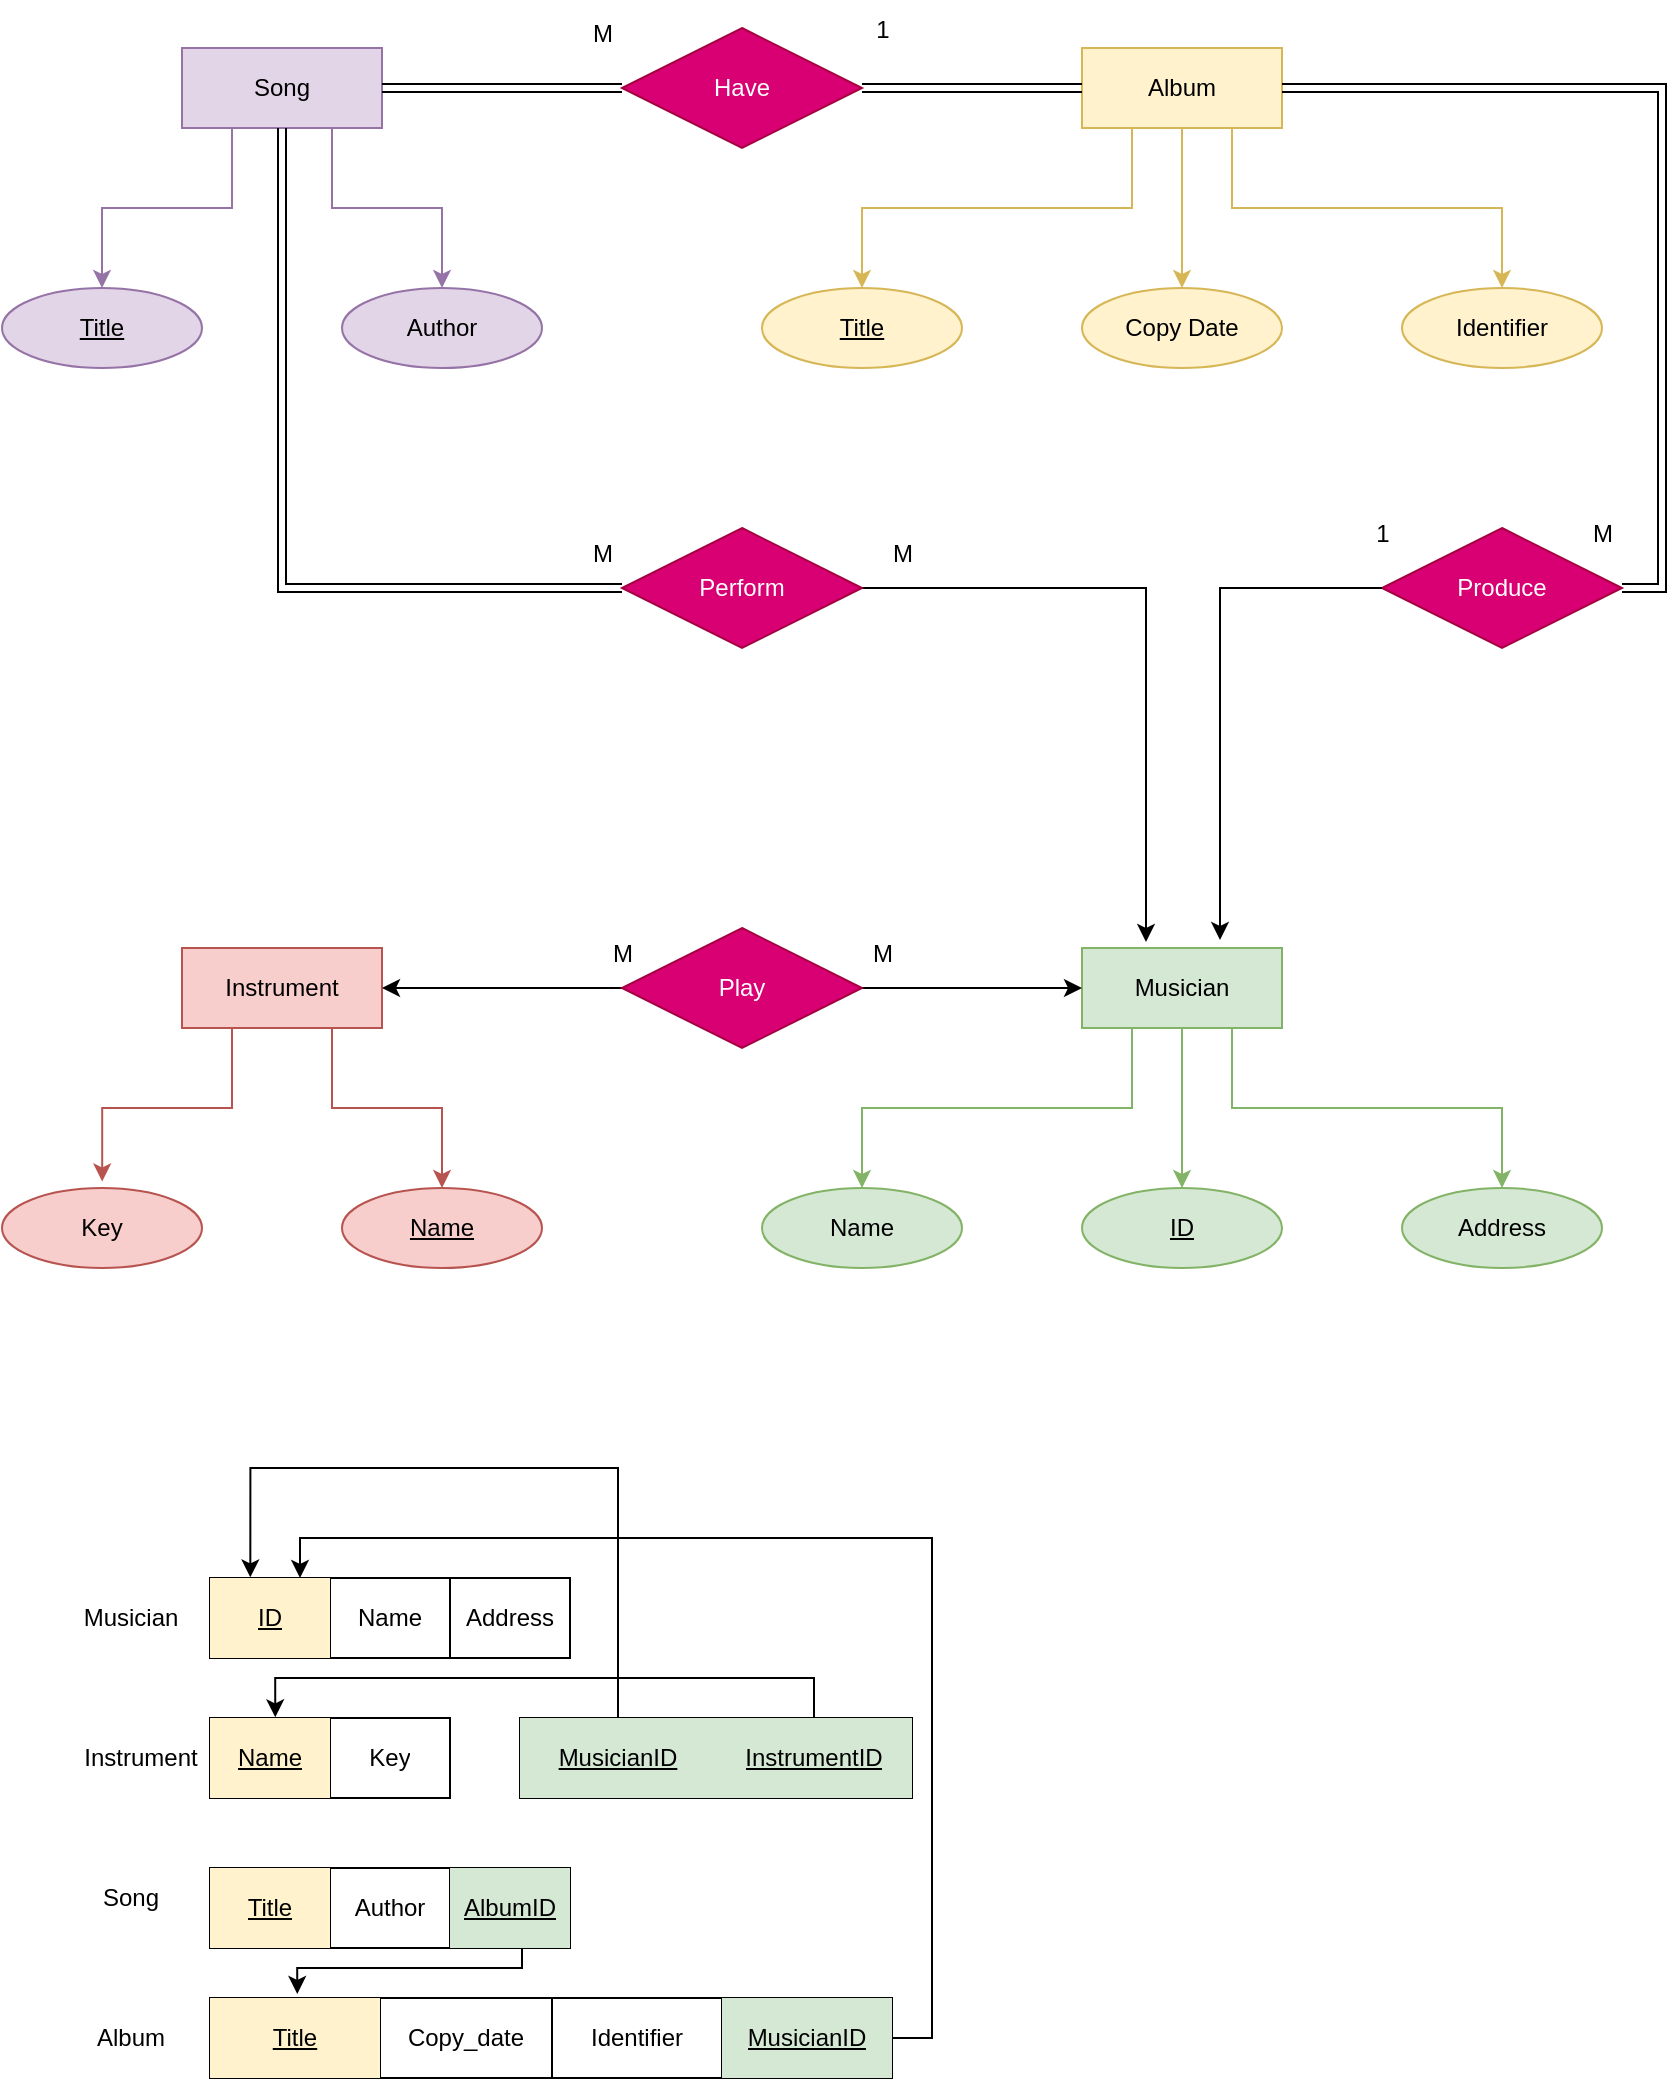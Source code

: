 <mxfile version="25.0.1">
  <diagram name="Page-1" id="6nwoPm9bjf4U3ryjuL-o">
    <mxGraphModel dx="2049" dy="1151" grid="1" gridSize="10" guides="1" tooltips="1" connect="1" arrows="1" fold="1" page="1" pageScale="1" pageWidth="1654" pageHeight="2336" math="0" shadow="0">
      <root>
        <mxCell id="0" />
        <mxCell id="1" parent="0" />
        <mxCell id="gi1o_FaKeHN2E4BRPbJ4-5" style="edgeStyle=orthogonalEdgeStyle;rounded=0;orthogonalLoop=1;jettySize=auto;html=1;exitX=0.75;exitY=1;exitDx=0;exitDy=0;entryX=0.5;entryY=0;entryDx=0;entryDy=0;fillColor=#d5e8d4;strokeColor=#82b366;" edge="1" parent="1" source="gi1o_FaKeHN2E4BRPbJ4-1" target="gi1o_FaKeHN2E4BRPbJ4-3">
          <mxGeometry relative="1" as="geometry" />
        </mxCell>
        <mxCell id="gi1o_FaKeHN2E4BRPbJ4-6" style="edgeStyle=orthogonalEdgeStyle;rounded=0;orthogonalLoop=1;jettySize=auto;html=1;exitX=0.5;exitY=1;exitDx=0;exitDy=0;entryX=0.5;entryY=0;entryDx=0;entryDy=0;fillColor=#d5e8d4;strokeColor=#82b366;" edge="1" parent="1" source="gi1o_FaKeHN2E4BRPbJ4-1" target="gi1o_FaKeHN2E4BRPbJ4-2">
          <mxGeometry relative="1" as="geometry" />
        </mxCell>
        <mxCell id="gi1o_FaKeHN2E4BRPbJ4-7" style="edgeStyle=orthogonalEdgeStyle;rounded=0;orthogonalLoop=1;jettySize=auto;html=1;exitX=0.25;exitY=1;exitDx=0;exitDy=0;entryX=0.5;entryY=0;entryDx=0;entryDy=0;fillColor=#d5e8d4;strokeColor=#82b366;" edge="1" parent="1" source="gi1o_FaKeHN2E4BRPbJ4-1" target="gi1o_FaKeHN2E4BRPbJ4-4">
          <mxGeometry relative="1" as="geometry" />
        </mxCell>
        <mxCell id="gi1o_FaKeHN2E4BRPbJ4-1" value="Musician" style="whiteSpace=wrap;html=1;align=center;fillColor=#d5e8d4;strokeColor=#82b366;" vertex="1" parent="1">
          <mxGeometry x="970" y="690" width="100" height="40" as="geometry" />
        </mxCell>
        <mxCell id="gi1o_FaKeHN2E4BRPbJ4-2" value="ID" style="ellipse;whiteSpace=wrap;html=1;align=center;fontStyle=4;fillColor=#d5e8d4;strokeColor=#82b366;" vertex="1" parent="1">
          <mxGeometry x="970" y="810" width="100" height="40" as="geometry" />
        </mxCell>
        <mxCell id="gi1o_FaKeHN2E4BRPbJ4-3" value="Address" style="ellipse;whiteSpace=wrap;html=1;align=center;fillColor=#d5e8d4;strokeColor=#82b366;" vertex="1" parent="1">
          <mxGeometry x="1130" y="810" width="100" height="40" as="geometry" />
        </mxCell>
        <mxCell id="gi1o_FaKeHN2E4BRPbJ4-4" value="Name" style="ellipse;whiteSpace=wrap;html=1;align=center;fillColor=#d5e8d4;strokeColor=#82b366;" vertex="1" parent="1">
          <mxGeometry x="810" y="810" width="100" height="40" as="geometry" />
        </mxCell>
        <mxCell id="gi1o_FaKeHN2E4BRPbJ4-15" style="edgeStyle=orthogonalEdgeStyle;rounded=0;orthogonalLoop=1;jettySize=auto;html=1;exitX=0.75;exitY=1;exitDx=0;exitDy=0;entryX=0.5;entryY=0;entryDx=0;entryDy=0;fillColor=#f8cecc;strokeColor=#b85450;" edge="1" parent="1" source="gi1o_FaKeHN2E4BRPbJ4-12" target="gi1o_FaKeHN2E4BRPbJ4-13">
          <mxGeometry relative="1" as="geometry" />
        </mxCell>
        <mxCell id="gi1o_FaKeHN2E4BRPbJ4-12" value="Instrument" style="whiteSpace=wrap;html=1;align=center;fillColor=#f8cecc;strokeColor=#b85450;" vertex="1" parent="1">
          <mxGeometry x="520" y="690" width="100" height="40" as="geometry" />
        </mxCell>
        <mxCell id="gi1o_FaKeHN2E4BRPbJ4-13" value="&lt;u&gt;Name&lt;/u&gt;" style="ellipse;whiteSpace=wrap;html=1;align=center;fillColor=#f8cecc;strokeColor=#b85450;" vertex="1" parent="1">
          <mxGeometry x="600" y="810" width="100" height="40" as="geometry" />
        </mxCell>
        <mxCell id="gi1o_FaKeHN2E4BRPbJ4-14" value="Key" style="ellipse;whiteSpace=wrap;html=1;align=center;fillColor=#f8cecc;strokeColor=#b85450;" vertex="1" parent="1">
          <mxGeometry x="430" y="810" width="100" height="40" as="geometry" />
        </mxCell>
        <mxCell id="gi1o_FaKeHN2E4BRPbJ4-16" style="edgeStyle=orthogonalEdgeStyle;rounded=0;orthogonalLoop=1;jettySize=auto;html=1;exitX=0.25;exitY=1;exitDx=0;exitDy=0;entryX=0.501;entryY=-0.082;entryDx=0;entryDy=0;entryPerimeter=0;fillColor=#f8cecc;strokeColor=#b85450;" edge="1" parent="1" source="gi1o_FaKeHN2E4BRPbJ4-12" target="gi1o_FaKeHN2E4BRPbJ4-14">
          <mxGeometry relative="1" as="geometry" />
        </mxCell>
        <mxCell id="gi1o_FaKeHN2E4BRPbJ4-21" style="edgeStyle=orthogonalEdgeStyle;rounded=0;orthogonalLoop=1;jettySize=auto;html=1;exitX=0.75;exitY=1;exitDx=0;exitDy=0;entryX=0.5;entryY=0;entryDx=0;entryDy=0;fillColor=#fff2cc;strokeColor=#d6b656;" edge="1" parent="1" source="gi1o_FaKeHN2E4BRPbJ4-17" target="gi1o_FaKeHN2E4BRPbJ4-18">
          <mxGeometry relative="1" as="geometry" />
        </mxCell>
        <mxCell id="gi1o_FaKeHN2E4BRPbJ4-22" style="edgeStyle=orthogonalEdgeStyle;rounded=0;orthogonalLoop=1;jettySize=auto;html=1;exitX=0.5;exitY=1;exitDx=0;exitDy=0;entryX=0.5;entryY=0;entryDx=0;entryDy=0;fillColor=#fff2cc;strokeColor=#d6b656;" edge="1" parent="1" source="gi1o_FaKeHN2E4BRPbJ4-17" target="gi1o_FaKeHN2E4BRPbJ4-19">
          <mxGeometry relative="1" as="geometry" />
        </mxCell>
        <mxCell id="gi1o_FaKeHN2E4BRPbJ4-23" style="edgeStyle=orthogonalEdgeStyle;rounded=0;orthogonalLoop=1;jettySize=auto;html=1;exitX=0.25;exitY=1;exitDx=0;exitDy=0;entryX=0.5;entryY=0;entryDx=0;entryDy=0;fillColor=#fff2cc;strokeColor=#d6b656;" edge="1" parent="1" source="gi1o_FaKeHN2E4BRPbJ4-17" target="gi1o_FaKeHN2E4BRPbJ4-20">
          <mxGeometry relative="1" as="geometry" />
        </mxCell>
        <mxCell id="gi1o_FaKeHN2E4BRPbJ4-17" value="Album" style="whiteSpace=wrap;html=1;align=center;fillColor=#fff2cc;strokeColor=#d6b656;" vertex="1" parent="1">
          <mxGeometry x="970" y="240" width="100" height="40" as="geometry" />
        </mxCell>
        <mxCell id="gi1o_FaKeHN2E4BRPbJ4-18" value="Identifier" style="ellipse;whiteSpace=wrap;html=1;align=center;fillColor=#fff2cc;strokeColor=#d6b656;" vertex="1" parent="1">
          <mxGeometry x="1130" y="360" width="100" height="40" as="geometry" />
        </mxCell>
        <mxCell id="gi1o_FaKeHN2E4BRPbJ4-19" value="Copy Date" style="ellipse;whiteSpace=wrap;html=1;align=center;fillColor=#fff2cc;strokeColor=#d6b656;" vertex="1" parent="1">
          <mxGeometry x="970" y="360" width="100" height="40" as="geometry" />
        </mxCell>
        <mxCell id="gi1o_FaKeHN2E4BRPbJ4-20" value="&lt;u&gt;Title&lt;/u&gt;" style="ellipse;whiteSpace=wrap;html=1;align=center;fillColor=#fff2cc;strokeColor=#d6b656;" vertex="1" parent="1">
          <mxGeometry x="810" y="360" width="100" height="40" as="geometry" />
        </mxCell>
        <mxCell id="gi1o_FaKeHN2E4BRPbJ4-27" style="edgeStyle=orthogonalEdgeStyle;rounded=0;orthogonalLoop=1;jettySize=auto;html=1;exitX=0.75;exitY=1;exitDx=0;exitDy=0;entryX=0.5;entryY=0;entryDx=0;entryDy=0;fillColor=#e1d5e7;strokeColor=#9673a6;" edge="1" parent="1" source="gi1o_FaKeHN2E4BRPbJ4-24" target="gi1o_FaKeHN2E4BRPbJ4-25">
          <mxGeometry relative="1" as="geometry" />
        </mxCell>
        <mxCell id="gi1o_FaKeHN2E4BRPbJ4-28" style="edgeStyle=orthogonalEdgeStyle;rounded=0;orthogonalLoop=1;jettySize=auto;html=1;exitX=0.25;exitY=1;exitDx=0;exitDy=0;entryX=0.5;entryY=0;entryDx=0;entryDy=0;fillColor=#e1d5e7;strokeColor=#9673a6;" edge="1" parent="1" source="gi1o_FaKeHN2E4BRPbJ4-24" target="gi1o_FaKeHN2E4BRPbJ4-26">
          <mxGeometry relative="1" as="geometry" />
        </mxCell>
        <mxCell id="gi1o_FaKeHN2E4BRPbJ4-24" value="Song" style="rounded=0;arcSize=10;whiteSpace=wrap;html=1;align=center;fillColor=#e1d5e7;strokeColor=#9673a6;" vertex="1" parent="1">
          <mxGeometry x="520" y="240" width="100" height="40" as="geometry" />
        </mxCell>
        <mxCell id="gi1o_FaKeHN2E4BRPbJ4-25" value="Author" style="ellipse;whiteSpace=wrap;html=1;align=center;fillColor=#e1d5e7;strokeColor=#9673a6;" vertex="1" parent="1">
          <mxGeometry x="600" y="360" width="100" height="40" as="geometry" />
        </mxCell>
        <mxCell id="gi1o_FaKeHN2E4BRPbJ4-26" value="&lt;u&gt;Title&lt;/u&gt;" style="ellipse;whiteSpace=wrap;html=1;align=center;fillColor=#e1d5e7;strokeColor=#9673a6;" vertex="1" parent="1">
          <mxGeometry x="430" y="360" width="100" height="40" as="geometry" />
        </mxCell>
        <mxCell id="gi1o_FaKeHN2E4BRPbJ4-30" style="edgeStyle=orthogonalEdgeStyle;rounded=0;orthogonalLoop=1;jettySize=auto;html=1;exitX=1;exitY=0.5;exitDx=0;exitDy=0;" edge="1" parent="1" source="gi1o_FaKeHN2E4BRPbJ4-29" target="gi1o_FaKeHN2E4BRPbJ4-1">
          <mxGeometry relative="1" as="geometry" />
        </mxCell>
        <mxCell id="gi1o_FaKeHN2E4BRPbJ4-31" style="edgeStyle=orthogonalEdgeStyle;rounded=0;orthogonalLoop=1;jettySize=auto;html=1;exitX=0;exitY=0.5;exitDx=0;exitDy=0;entryX=1;entryY=0.5;entryDx=0;entryDy=0;" edge="1" parent="1" source="gi1o_FaKeHN2E4BRPbJ4-29" target="gi1o_FaKeHN2E4BRPbJ4-12">
          <mxGeometry relative="1" as="geometry" />
        </mxCell>
        <mxCell id="gi1o_FaKeHN2E4BRPbJ4-29" value="Play" style="shape=rhombus;perimeter=rhombusPerimeter;whiteSpace=wrap;html=1;align=center;fillColor=#d80073;fontColor=#ffffff;strokeColor=#A50040;" vertex="1" parent="1">
          <mxGeometry x="740" y="680" width="120" height="60" as="geometry" />
        </mxCell>
        <mxCell id="gi1o_FaKeHN2E4BRPbJ4-32" value="M" style="text;html=1;align=center;verticalAlign=middle;resizable=0;points=[];autosize=1;strokeColor=none;fillColor=none;" vertex="1" parent="1">
          <mxGeometry x="855" y="678" width="30" height="30" as="geometry" />
        </mxCell>
        <mxCell id="gi1o_FaKeHN2E4BRPbJ4-33" value="M" style="text;html=1;align=center;verticalAlign=middle;resizable=0;points=[];autosize=1;strokeColor=none;fillColor=none;" vertex="1" parent="1">
          <mxGeometry x="725" y="678" width="30" height="30" as="geometry" />
        </mxCell>
        <mxCell id="gi1o_FaKeHN2E4BRPbJ4-36" style="edgeStyle=orthogonalEdgeStyle;rounded=0;orthogonalLoop=1;jettySize=auto;html=1;exitX=0;exitY=0.5;exitDx=0;exitDy=0;shape=link;" edge="1" parent="1" source="gi1o_FaKeHN2E4BRPbJ4-34" target="gi1o_FaKeHN2E4BRPbJ4-24">
          <mxGeometry relative="1" as="geometry" />
        </mxCell>
        <mxCell id="gi1o_FaKeHN2E4BRPbJ4-37" style="edgeStyle=orthogonalEdgeStyle;rounded=0;orthogonalLoop=1;jettySize=auto;html=1;exitX=1;exitY=0.5;exitDx=0;exitDy=0;entryX=0;entryY=0.5;entryDx=0;entryDy=0;shape=link;" edge="1" parent="1" source="gi1o_FaKeHN2E4BRPbJ4-34" target="gi1o_FaKeHN2E4BRPbJ4-17">
          <mxGeometry relative="1" as="geometry" />
        </mxCell>
        <mxCell id="gi1o_FaKeHN2E4BRPbJ4-34" value="Have" style="shape=rhombus;perimeter=rhombusPerimeter;whiteSpace=wrap;html=1;align=center;fillColor=#d80073;fontColor=#ffffff;strokeColor=#A50040;" vertex="1" parent="1">
          <mxGeometry x="740" y="230" width="120" height="60" as="geometry" />
        </mxCell>
        <mxCell id="gi1o_FaKeHN2E4BRPbJ4-38" value="M" style="text;html=1;align=center;verticalAlign=middle;resizable=0;points=[];autosize=1;strokeColor=none;fillColor=none;" vertex="1" parent="1">
          <mxGeometry x="715" y="218" width="30" height="30" as="geometry" />
        </mxCell>
        <mxCell id="gi1o_FaKeHN2E4BRPbJ4-39" value="1" style="text;html=1;align=center;verticalAlign=middle;resizable=0;points=[];autosize=1;strokeColor=none;fillColor=none;" vertex="1" parent="1">
          <mxGeometry x="855" y="216" width="30" height="30" as="geometry" />
        </mxCell>
        <mxCell id="gi1o_FaKeHN2E4BRPbJ4-42" style="edgeStyle=orthogonalEdgeStyle;rounded=0;orthogonalLoop=1;jettySize=auto;html=1;exitX=0;exitY=0.5;exitDx=0;exitDy=0;entryX=0.5;entryY=1;entryDx=0;entryDy=0;shape=link;" edge="1" parent="1" source="gi1o_FaKeHN2E4BRPbJ4-40" target="gi1o_FaKeHN2E4BRPbJ4-24">
          <mxGeometry relative="1" as="geometry" />
        </mxCell>
        <mxCell id="gi1o_FaKeHN2E4BRPbJ4-43" style="edgeStyle=orthogonalEdgeStyle;rounded=0;orthogonalLoop=1;jettySize=auto;html=1;exitX=1;exitY=0.5;exitDx=0;exitDy=0;entryX=0.32;entryY=-0.075;entryDx=0;entryDy=0;entryPerimeter=0;" edge="1" parent="1" source="gi1o_FaKeHN2E4BRPbJ4-40" target="gi1o_FaKeHN2E4BRPbJ4-1">
          <mxGeometry relative="1" as="geometry" />
        </mxCell>
        <mxCell id="gi1o_FaKeHN2E4BRPbJ4-40" value="Perform" style="shape=rhombus;perimeter=rhombusPerimeter;whiteSpace=wrap;html=1;align=center;fillColor=#d80073;fontColor=#ffffff;strokeColor=#A50040;" vertex="1" parent="1">
          <mxGeometry x="740" y="480" width="120" height="60" as="geometry" />
        </mxCell>
        <mxCell id="gi1o_FaKeHN2E4BRPbJ4-44" value="M" style="text;html=1;align=center;verticalAlign=middle;resizable=0;points=[];autosize=1;strokeColor=none;fillColor=none;" vertex="1" parent="1">
          <mxGeometry x="715" y="478" width="30" height="30" as="geometry" />
        </mxCell>
        <mxCell id="gi1o_FaKeHN2E4BRPbJ4-45" value="M" style="text;html=1;align=center;verticalAlign=middle;resizable=0;points=[];autosize=1;strokeColor=none;fillColor=none;" vertex="1" parent="1">
          <mxGeometry x="865" y="478" width="30" height="30" as="geometry" />
        </mxCell>
        <mxCell id="gi1o_FaKeHN2E4BRPbJ4-48" style="edgeStyle=orthogonalEdgeStyle;rounded=0;orthogonalLoop=1;jettySize=auto;html=1;exitX=1;exitY=0.5;exitDx=0;exitDy=0;entryX=1;entryY=0.5;entryDx=0;entryDy=0;shape=link;" edge="1" parent="1" source="gi1o_FaKeHN2E4BRPbJ4-46" target="gi1o_FaKeHN2E4BRPbJ4-17">
          <mxGeometry relative="1" as="geometry" />
        </mxCell>
        <mxCell id="gi1o_FaKeHN2E4BRPbJ4-46" value="Produce" style="shape=rhombus;perimeter=rhombusPerimeter;whiteSpace=wrap;html=1;align=center;fillColor=#d80073;fontColor=#ffffff;strokeColor=#A50040;" vertex="1" parent="1">
          <mxGeometry x="1120" y="480" width="120" height="60" as="geometry" />
        </mxCell>
        <mxCell id="gi1o_FaKeHN2E4BRPbJ4-49" style="edgeStyle=orthogonalEdgeStyle;rounded=0;orthogonalLoop=1;jettySize=auto;html=1;exitX=0;exitY=0.5;exitDx=0;exitDy=0;entryX=0.69;entryY=-0.1;entryDx=0;entryDy=0;entryPerimeter=0;" edge="1" parent="1" source="gi1o_FaKeHN2E4BRPbJ4-46" target="gi1o_FaKeHN2E4BRPbJ4-1">
          <mxGeometry relative="1" as="geometry" />
        </mxCell>
        <mxCell id="gi1o_FaKeHN2E4BRPbJ4-50" value="1" style="text;html=1;align=center;verticalAlign=middle;resizable=0;points=[];autosize=1;strokeColor=none;fillColor=none;" vertex="1" parent="1">
          <mxGeometry x="1105" y="468" width="30" height="30" as="geometry" />
        </mxCell>
        <mxCell id="gi1o_FaKeHN2E4BRPbJ4-51" value="M" style="text;html=1;align=center;verticalAlign=middle;resizable=0;points=[];autosize=1;strokeColor=none;fillColor=none;" vertex="1" parent="1">
          <mxGeometry x="1215" y="468" width="30" height="30" as="geometry" />
        </mxCell>
        <mxCell id="gi1o_FaKeHN2E4BRPbJ4-52" value="Musician" style="text;html=1;align=center;verticalAlign=middle;resizable=0;points=[];autosize=1;strokeColor=none;fillColor=none;" vertex="1" parent="1">
          <mxGeometry x="459" y="1010" width="70" height="30" as="geometry" />
        </mxCell>
        <mxCell id="gi1o_FaKeHN2E4BRPbJ4-53" value="" style="shape=table;startSize=0;container=1;collapsible=0;childLayout=tableLayout;" vertex="1" parent="1">
          <mxGeometry x="534" y="1005" width="180" height="40" as="geometry" />
        </mxCell>
        <mxCell id="gi1o_FaKeHN2E4BRPbJ4-54" value="" style="shape=tableRow;horizontal=0;startSize=0;swimlaneHead=0;swimlaneBody=0;strokeColor=inherit;top=0;left=0;bottom=0;right=0;collapsible=0;dropTarget=0;fillColor=none;points=[[0,0.5],[1,0.5]];portConstraint=eastwest;" vertex="1" parent="gi1o_FaKeHN2E4BRPbJ4-53">
          <mxGeometry width="180" height="40" as="geometry" />
        </mxCell>
        <mxCell id="gi1o_FaKeHN2E4BRPbJ4-55" value="&lt;u&gt;ID&lt;/u&gt;" style="shape=partialRectangle;html=1;whiteSpace=wrap;connectable=0;strokeColor=#d6b656;overflow=hidden;fillColor=#fff2cc;top=0;left=0;bottom=0;right=0;pointerEvents=1;" vertex="1" parent="gi1o_FaKeHN2E4BRPbJ4-54">
          <mxGeometry width="60" height="40" as="geometry">
            <mxRectangle width="60" height="40" as="alternateBounds" />
          </mxGeometry>
        </mxCell>
        <mxCell id="gi1o_FaKeHN2E4BRPbJ4-56" value="Name" style="shape=partialRectangle;html=1;whiteSpace=wrap;connectable=0;strokeColor=inherit;overflow=hidden;fillColor=none;top=0;left=0;bottom=0;right=0;pointerEvents=1;" vertex="1" parent="gi1o_FaKeHN2E4BRPbJ4-54">
          <mxGeometry x="60" width="60" height="40" as="geometry">
            <mxRectangle width="60" height="40" as="alternateBounds" />
          </mxGeometry>
        </mxCell>
        <mxCell id="gi1o_FaKeHN2E4BRPbJ4-57" value="Address" style="shape=partialRectangle;html=1;whiteSpace=wrap;connectable=0;strokeColor=inherit;overflow=hidden;fillColor=none;top=0;left=0;bottom=0;right=0;pointerEvents=1;" vertex="1" parent="gi1o_FaKeHN2E4BRPbJ4-54">
          <mxGeometry x="120" width="60" height="40" as="geometry">
            <mxRectangle width="60" height="40" as="alternateBounds" />
          </mxGeometry>
        </mxCell>
        <mxCell id="gi1o_FaKeHN2E4BRPbJ4-58" value="Instrument" style="text;html=1;align=center;verticalAlign=middle;resizable=0;points=[];autosize=1;strokeColor=none;fillColor=none;" vertex="1" parent="1">
          <mxGeometry x="459" y="1080" width="80" height="30" as="geometry" />
        </mxCell>
        <mxCell id="gi1o_FaKeHN2E4BRPbJ4-59" value="" style="shape=table;startSize=0;container=1;collapsible=0;childLayout=tableLayout;" vertex="1" parent="1">
          <mxGeometry x="534" y="1075" width="120" height="40" as="geometry" />
        </mxCell>
        <mxCell id="gi1o_FaKeHN2E4BRPbJ4-60" value="" style="shape=tableRow;horizontal=0;startSize=0;swimlaneHead=0;swimlaneBody=0;strokeColor=inherit;top=0;left=0;bottom=0;right=0;collapsible=0;dropTarget=0;fillColor=none;points=[[0,0.5],[1,0.5]];portConstraint=eastwest;" vertex="1" parent="gi1o_FaKeHN2E4BRPbJ4-59">
          <mxGeometry width="120" height="40" as="geometry" />
        </mxCell>
        <mxCell id="gi1o_FaKeHN2E4BRPbJ4-61" value="&lt;u&gt;Name&lt;/u&gt;" style="shape=partialRectangle;html=1;whiteSpace=wrap;connectable=0;strokeColor=#d6b656;overflow=hidden;fillColor=#fff2cc;top=0;left=0;bottom=0;right=0;pointerEvents=1;" vertex="1" parent="gi1o_FaKeHN2E4BRPbJ4-60">
          <mxGeometry width="60" height="40" as="geometry">
            <mxRectangle width="60" height="40" as="alternateBounds" />
          </mxGeometry>
        </mxCell>
        <mxCell id="gi1o_FaKeHN2E4BRPbJ4-62" value="Key" style="shape=partialRectangle;html=1;whiteSpace=wrap;connectable=0;strokeColor=inherit;overflow=hidden;fillColor=none;top=0;left=0;bottom=0;right=0;pointerEvents=1;" vertex="1" parent="gi1o_FaKeHN2E4BRPbJ4-60">
          <mxGeometry x="60" width="60" height="40" as="geometry">
            <mxRectangle width="60" height="40" as="alternateBounds" />
          </mxGeometry>
        </mxCell>
        <mxCell id="gi1o_FaKeHN2E4BRPbJ4-63" value="Song" style="text;html=1;align=center;verticalAlign=middle;resizable=0;points=[];autosize=1;strokeColor=none;fillColor=none;" vertex="1" parent="1">
          <mxGeometry x="469" y="1150" width="50" height="30" as="geometry" />
        </mxCell>
        <mxCell id="gi1o_FaKeHN2E4BRPbJ4-64" value="" style="shape=table;startSize=0;container=1;collapsible=0;childLayout=tableLayout;" vertex="1" parent="1">
          <mxGeometry x="534" y="1150" width="180" height="40" as="geometry" />
        </mxCell>
        <mxCell id="gi1o_FaKeHN2E4BRPbJ4-65" value="" style="shape=tableRow;horizontal=0;startSize=0;swimlaneHead=0;swimlaneBody=0;strokeColor=inherit;top=0;left=0;bottom=0;right=0;collapsible=0;dropTarget=0;fillColor=none;points=[[0,0.5],[1,0.5]];portConstraint=eastwest;" vertex="1" parent="gi1o_FaKeHN2E4BRPbJ4-64">
          <mxGeometry width="180" height="40" as="geometry" />
        </mxCell>
        <mxCell id="gi1o_FaKeHN2E4BRPbJ4-66" value="&lt;u&gt;Title&lt;/u&gt;" style="shape=partialRectangle;html=1;whiteSpace=wrap;connectable=0;strokeColor=#d6b656;overflow=hidden;fillColor=#fff2cc;top=0;left=0;bottom=0;right=0;pointerEvents=1;" vertex="1" parent="gi1o_FaKeHN2E4BRPbJ4-65">
          <mxGeometry width="60" height="40" as="geometry">
            <mxRectangle width="60" height="40" as="alternateBounds" />
          </mxGeometry>
        </mxCell>
        <mxCell id="gi1o_FaKeHN2E4BRPbJ4-67" value="Author" style="shape=partialRectangle;html=1;whiteSpace=wrap;connectable=0;strokeColor=inherit;overflow=hidden;fillColor=none;top=0;left=0;bottom=0;right=0;pointerEvents=1;" vertex="1" parent="gi1o_FaKeHN2E4BRPbJ4-65">
          <mxGeometry x="60" width="60" height="40" as="geometry">
            <mxRectangle width="60" height="40" as="alternateBounds" />
          </mxGeometry>
        </mxCell>
        <mxCell id="gi1o_FaKeHN2E4BRPbJ4-87" value="&lt;u&gt;AlbumID&lt;/u&gt;" style="shape=partialRectangle;html=1;whiteSpace=wrap;connectable=0;strokeColor=#82b366;overflow=hidden;fillColor=#d5e8d4;top=0;left=0;bottom=0;right=0;pointerEvents=1;" vertex="1" parent="gi1o_FaKeHN2E4BRPbJ4-65">
          <mxGeometry x="120" width="60" height="40" as="geometry">
            <mxRectangle width="60" height="40" as="alternateBounds" />
          </mxGeometry>
        </mxCell>
        <mxCell id="gi1o_FaKeHN2E4BRPbJ4-68" value="Album" style="text;html=1;align=center;verticalAlign=middle;resizable=0;points=[];autosize=1;strokeColor=none;fillColor=none;" vertex="1" parent="1">
          <mxGeometry x="464" y="1220" width="60" height="30" as="geometry" />
        </mxCell>
        <mxCell id="gi1o_FaKeHN2E4BRPbJ4-69" value="" style="shape=table;startSize=0;container=1;collapsible=0;childLayout=tableLayout;" vertex="1" parent="1">
          <mxGeometry x="534" y="1215" width="341" height="40" as="geometry" />
        </mxCell>
        <mxCell id="gi1o_FaKeHN2E4BRPbJ4-70" value="" style="shape=tableRow;horizontal=0;startSize=0;swimlaneHead=0;swimlaneBody=0;strokeColor=inherit;top=0;left=0;bottom=0;right=0;collapsible=0;dropTarget=0;fillColor=none;points=[[0,0.5],[1,0.5]];portConstraint=eastwest;" vertex="1" parent="gi1o_FaKeHN2E4BRPbJ4-69">
          <mxGeometry width="341" height="40" as="geometry" />
        </mxCell>
        <mxCell id="gi1o_FaKeHN2E4BRPbJ4-71" value="&lt;u&gt;Title&lt;/u&gt;" style="shape=partialRectangle;html=1;whiteSpace=wrap;connectable=0;strokeColor=#d6b656;overflow=hidden;fillColor=#fff2cc;top=0;left=0;bottom=0;right=0;pointerEvents=1;" vertex="1" parent="gi1o_FaKeHN2E4BRPbJ4-70">
          <mxGeometry width="85" height="40" as="geometry">
            <mxRectangle width="85" height="40" as="alternateBounds" />
          </mxGeometry>
        </mxCell>
        <mxCell id="gi1o_FaKeHN2E4BRPbJ4-72" value="Copy_date" style="shape=partialRectangle;html=1;whiteSpace=wrap;connectable=0;strokeColor=inherit;overflow=hidden;fillColor=none;top=0;left=0;bottom=0;right=0;pointerEvents=1;" vertex="1" parent="gi1o_FaKeHN2E4BRPbJ4-70">
          <mxGeometry x="85" width="86" height="40" as="geometry">
            <mxRectangle width="86" height="40" as="alternateBounds" />
          </mxGeometry>
        </mxCell>
        <mxCell id="gi1o_FaKeHN2E4BRPbJ4-73" value="Identifier" style="shape=partialRectangle;html=1;whiteSpace=wrap;connectable=0;strokeColor=inherit;overflow=hidden;fillColor=none;top=0;left=0;bottom=0;right=0;pointerEvents=1;" vertex="1" parent="gi1o_FaKeHN2E4BRPbJ4-70">
          <mxGeometry x="171" width="85" height="40" as="geometry">
            <mxRectangle width="85" height="40" as="alternateBounds" />
          </mxGeometry>
        </mxCell>
        <mxCell id="gi1o_FaKeHN2E4BRPbJ4-86" value="&lt;u&gt;MusicianID&lt;/u&gt;" style="shape=partialRectangle;html=1;whiteSpace=wrap;connectable=0;strokeColor=#82b366;overflow=hidden;fillColor=#d5e8d4;top=0;left=0;bottom=0;right=0;pointerEvents=1;" vertex="1" parent="gi1o_FaKeHN2E4BRPbJ4-70">
          <mxGeometry x="256" width="85" height="40" as="geometry">
            <mxRectangle width="85" height="40" as="alternateBounds" />
          </mxGeometry>
        </mxCell>
        <mxCell id="gi1o_FaKeHN2E4BRPbJ4-88" value="" style="shape=table;startSize=0;container=1;collapsible=0;childLayout=tableLayout;" vertex="1" parent="1">
          <mxGeometry x="689" y="1075" width="196" height="40" as="geometry" />
        </mxCell>
        <mxCell id="gi1o_FaKeHN2E4BRPbJ4-89" value="" style="shape=tableRow;horizontal=0;startSize=0;swimlaneHead=0;swimlaneBody=0;strokeColor=inherit;top=0;left=0;bottom=0;right=0;collapsible=0;dropTarget=0;fillColor=none;points=[[0,0.5],[1,0.5]];portConstraint=eastwest;" vertex="1" parent="gi1o_FaKeHN2E4BRPbJ4-88">
          <mxGeometry width="196" height="40" as="geometry" />
        </mxCell>
        <mxCell id="gi1o_FaKeHN2E4BRPbJ4-90" value="&lt;u&gt;MusicianID&lt;/u&gt;" style="shape=partialRectangle;html=1;whiteSpace=wrap;connectable=0;strokeColor=#82b366;overflow=hidden;fillColor=#d5e8d4;top=0;left=0;bottom=0;right=0;pointerEvents=1;" vertex="1" parent="gi1o_FaKeHN2E4BRPbJ4-89">
          <mxGeometry width="98" height="40" as="geometry">
            <mxRectangle width="98" height="40" as="alternateBounds" />
          </mxGeometry>
        </mxCell>
        <mxCell id="gi1o_FaKeHN2E4BRPbJ4-91" value="&lt;u&gt;InstrumentID&lt;/u&gt;" style="shape=partialRectangle;html=1;whiteSpace=wrap;connectable=0;strokeColor=#82b366;overflow=hidden;fillColor=#d5e8d4;top=0;left=0;bottom=0;right=0;pointerEvents=1;" vertex="1" parent="gi1o_FaKeHN2E4BRPbJ4-89">
          <mxGeometry x="98" width="98" height="40" as="geometry">
            <mxRectangle width="98" height="40" as="alternateBounds" />
          </mxGeometry>
        </mxCell>
        <mxCell id="gi1o_FaKeHN2E4BRPbJ4-92" style="edgeStyle=orthogonalEdgeStyle;rounded=0;orthogonalLoop=1;jettySize=auto;html=1;exitX=1;exitY=0.5;exitDx=0;exitDy=0;entryX=0.25;entryY=0;entryDx=0;entryDy=0;" edge="1" parent="1" source="gi1o_FaKeHN2E4BRPbJ4-70" target="gi1o_FaKeHN2E4BRPbJ4-53">
          <mxGeometry relative="1" as="geometry" />
        </mxCell>
        <mxCell id="gi1o_FaKeHN2E4BRPbJ4-93" style="edgeStyle=orthogonalEdgeStyle;rounded=0;orthogonalLoop=1;jettySize=auto;html=1;exitX=0.25;exitY=0;exitDx=0;exitDy=0;entryX=0.112;entryY=-0.008;entryDx=0;entryDy=0;entryPerimeter=0;" edge="1" parent="1" source="gi1o_FaKeHN2E4BRPbJ4-88" target="gi1o_FaKeHN2E4BRPbJ4-54">
          <mxGeometry relative="1" as="geometry">
            <Array as="points">
              <mxPoint x="738" y="950" />
              <mxPoint x="554" y="950" />
            </Array>
          </mxGeometry>
        </mxCell>
        <mxCell id="gi1o_FaKeHN2E4BRPbJ4-94" style="edgeStyle=orthogonalEdgeStyle;rounded=0;orthogonalLoop=1;jettySize=auto;html=1;exitX=0.75;exitY=0;exitDx=0;exitDy=0;entryX=0.272;entryY=-0.008;entryDx=0;entryDy=0;entryPerimeter=0;" edge="1" parent="1" source="gi1o_FaKeHN2E4BRPbJ4-88" target="gi1o_FaKeHN2E4BRPbJ4-60">
          <mxGeometry relative="1" as="geometry" />
        </mxCell>
        <mxCell id="gi1o_FaKeHN2E4BRPbJ4-95" style="edgeStyle=orthogonalEdgeStyle;rounded=0;orthogonalLoop=1;jettySize=auto;html=1;entryX=0.128;entryY=-0.05;entryDx=0;entryDy=0;entryPerimeter=0;" edge="1" parent="1" target="gi1o_FaKeHN2E4BRPbJ4-69">
          <mxGeometry relative="1" as="geometry">
            <mxPoint x="690" y="1190" as="sourcePoint" />
            <Array as="points">
              <mxPoint x="690" y="1190" />
              <mxPoint x="690" y="1200" />
              <mxPoint x="578" y="1200" />
            </Array>
          </mxGeometry>
        </mxCell>
      </root>
    </mxGraphModel>
  </diagram>
</mxfile>
